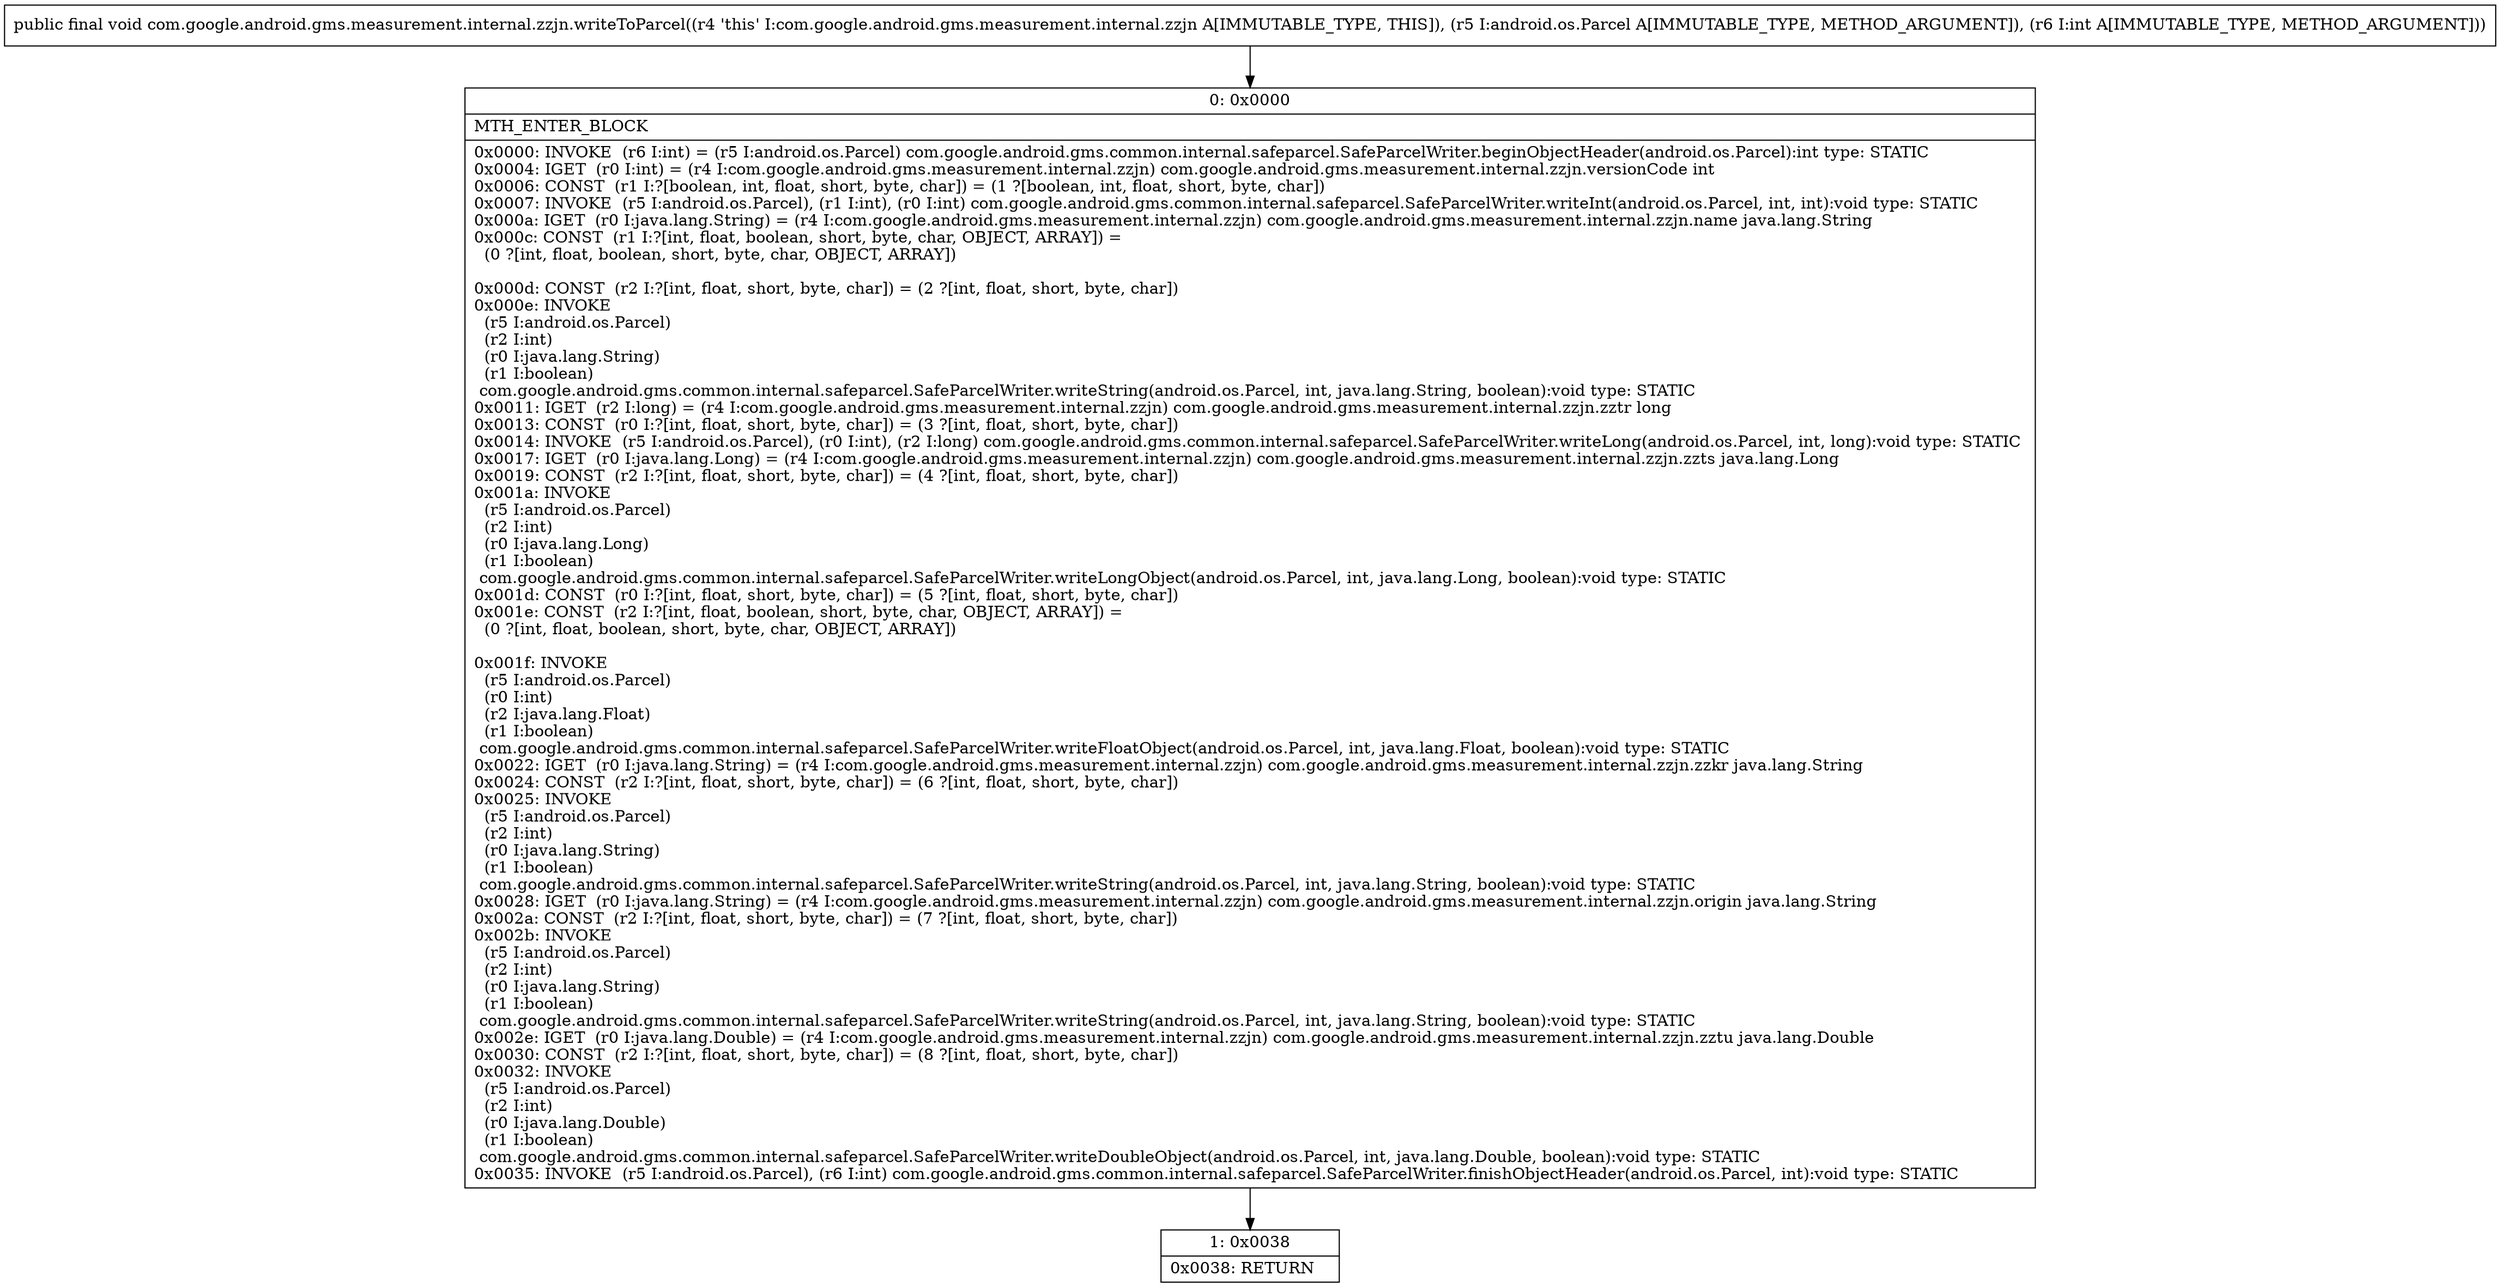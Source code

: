 digraph "CFG forcom.google.android.gms.measurement.internal.zzjn.writeToParcel(Landroid\/os\/Parcel;I)V" {
Node_0 [shape=record,label="{0\:\ 0x0000|MTH_ENTER_BLOCK\l|0x0000: INVOKE  (r6 I:int) = (r5 I:android.os.Parcel) com.google.android.gms.common.internal.safeparcel.SafeParcelWriter.beginObjectHeader(android.os.Parcel):int type: STATIC \l0x0004: IGET  (r0 I:int) = (r4 I:com.google.android.gms.measurement.internal.zzjn) com.google.android.gms.measurement.internal.zzjn.versionCode int \l0x0006: CONST  (r1 I:?[boolean, int, float, short, byte, char]) = (1 ?[boolean, int, float, short, byte, char]) \l0x0007: INVOKE  (r5 I:android.os.Parcel), (r1 I:int), (r0 I:int) com.google.android.gms.common.internal.safeparcel.SafeParcelWriter.writeInt(android.os.Parcel, int, int):void type: STATIC \l0x000a: IGET  (r0 I:java.lang.String) = (r4 I:com.google.android.gms.measurement.internal.zzjn) com.google.android.gms.measurement.internal.zzjn.name java.lang.String \l0x000c: CONST  (r1 I:?[int, float, boolean, short, byte, char, OBJECT, ARRAY]) = \l  (0 ?[int, float, boolean, short, byte, char, OBJECT, ARRAY])\l \l0x000d: CONST  (r2 I:?[int, float, short, byte, char]) = (2 ?[int, float, short, byte, char]) \l0x000e: INVOKE  \l  (r5 I:android.os.Parcel)\l  (r2 I:int)\l  (r0 I:java.lang.String)\l  (r1 I:boolean)\l com.google.android.gms.common.internal.safeparcel.SafeParcelWriter.writeString(android.os.Parcel, int, java.lang.String, boolean):void type: STATIC \l0x0011: IGET  (r2 I:long) = (r4 I:com.google.android.gms.measurement.internal.zzjn) com.google.android.gms.measurement.internal.zzjn.zztr long \l0x0013: CONST  (r0 I:?[int, float, short, byte, char]) = (3 ?[int, float, short, byte, char]) \l0x0014: INVOKE  (r5 I:android.os.Parcel), (r0 I:int), (r2 I:long) com.google.android.gms.common.internal.safeparcel.SafeParcelWriter.writeLong(android.os.Parcel, int, long):void type: STATIC \l0x0017: IGET  (r0 I:java.lang.Long) = (r4 I:com.google.android.gms.measurement.internal.zzjn) com.google.android.gms.measurement.internal.zzjn.zzts java.lang.Long \l0x0019: CONST  (r2 I:?[int, float, short, byte, char]) = (4 ?[int, float, short, byte, char]) \l0x001a: INVOKE  \l  (r5 I:android.os.Parcel)\l  (r2 I:int)\l  (r0 I:java.lang.Long)\l  (r1 I:boolean)\l com.google.android.gms.common.internal.safeparcel.SafeParcelWriter.writeLongObject(android.os.Parcel, int, java.lang.Long, boolean):void type: STATIC \l0x001d: CONST  (r0 I:?[int, float, short, byte, char]) = (5 ?[int, float, short, byte, char]) \l0x001e: CONST  (r2 I:?[int, float, boolean, short, byte, char, OBJECT, ARRAY]) = \l  (0 ?[int, float, boolean, short, byte, char, OBJECT, ARRAY])\l \l0x001f: INVOKE  \l  (r5 I:android.os.Parcel)\l  (r0 I:int)\l  (r2 I:java.lang.Float)\l  (r1 I:boolean)\l com.google.android.gms.common.internal.safeparcel.SafeParcelWriter.writeFloatObject(android.os.Parcel, int, java.lang.Float, boolean):void type: STATIC \l0x0022: IGET  (r0 I:java.lang.String) = (r4 I:com.google.android.gms.measurement.internal.zzjn) com.google.android.gms.measurement.internal.zzjn.zzkr java.lang.String \l0x0024: CONST  (r2 I:?[int, float, short, byte, char]) = (6 ?[int, float, short, byte, char]) \l0x0025: INVOKE  \l  (r5 I:android.os.Parcel)\l  (r2 I:int)\l  (r0 I:java.lang.String)\l  (r1 I:boolean)\l com.google.android.gms.common.internal.safeparcel.SafeParcelWriter.writeString(android.os.Parcel, int, java.lang.String, boolean):void type: STATIC \l0x0028: IGET  (r0 I:java.lang.String) = (r4 I:com.google.android.gms.measurement.internal.zzjn) com.google.android.gms.measurement.internal.zzjn.origin java.lang.String \l0x002a: CONST  (r2 I:?[int, float, short, byte, char]) = (7 ?[int, float, short, byte, char]) \l0x002b: INVOKE  \l  (r5 I:android.os.Parcel)\l  (r2 I:int)\l  (r0 I:java.lang.String)\l  (r1 I:boolean)\l com.google.android.gms.common.internal.safeparcel.SafeParcelWriter.writeString(android.os.Parcel, int, java.lang.String, boolean):void type: STATIC \l0x002e: IGET  (r0 I:java.lang.Double) = (r4 I:com.google.android.gms.measurement.internal.zzjn) com.google.android.gms.measurement.internal.zzjn.zztu java.lang.Double \l0x0030: CONST  (r2 I:?[int, float, short, byte, char]) = (8 ?[int, float, short, byte, char]) \l0x0032: INVOKE  \l  (r5 I:android.os.Parcel)\l  (r2 I:int)\l  (r0 I:java.lang.Double)\l  (r1 I:boolean)\l com.google.android.gms.common.internal.safeparcel.SafeParcelWriter.writeDoubleObject(android.os.Parcel, int, java.lang.Double, boolean):void type: STATIC \l0x0035: INVOKE  (r5 I:android.os.Parcel), (r6 I:int) com.google.android.gms.common.internal.safeparcel.SafeParcelWriter.finishObjectHeader(android.os.Parcel, int):void type: STATIC \l}"];
Node_1 [shape=record,label="{1\:\ 0x0038|0x0038: RETURN   \l}"];
MethodNode[shape=record,label="{public final void com.google.android.gms.measurement.internal.zzjn.writeToParcel((r4 'this' I:com.google.android.gms.measurement.internal.zzjn A[IMMUTABLE_TYPE, THIS]), (r5 I:android.os.Parcel A[IMMUTABLE_TYPE, METHOD_ARGUMENT]), (r6 I:int A[IMMUTABLE_TYPE, METHOD_ARGUMENT])) }"];
MethodNode -> Node_0;
Node_0 -> Node_1;
}

